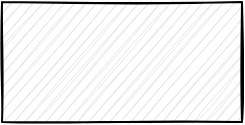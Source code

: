 <mxfile version="20.0.1" type="github"><diagram id="TQznCduU97zVCQKrsdvs" name="Page-1"><mxGraphModel dx="1223" dy="882" grid="1" gridSize="10" guides="1" tooltips="1" connect="1" arrows="1" fold="1" page="1" pageScale="1" pageWidth="827" pageHeight="1169" math="0" shadow="0"><root><mxCell id="0"/><mxCell id="1" parent="0"/><mxCell id="E9NbrFNwdi9rvoexSHs9-1" value="" style="rounded=0;whiteSpace=wrap;html=1;sketch=1;fontFamily=Chalkboard;fontSource=https%3A%2F%2Ffonts.googleapis.com%2Fcss%3Ffamily%3DChalkboard;fontSize=20;fillColor=#E6E6E6;" parent="1" vertex="1"><mxGeometry x="300" y="320" width="120" height="60" as="geometry"/></mxCell></root></mxGraphModel></diagram></mxfile>